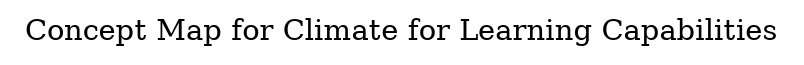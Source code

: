 digraph "Concept Map for Climate for Learning Capabilities" {
  labelloc= "t"
  label="Concept Map for Climate for Learning Capabilities"
  rankdir="LR"

  layout=dot
 
 
}

// (generated by Overarch with template views/view.dot.cmb)
